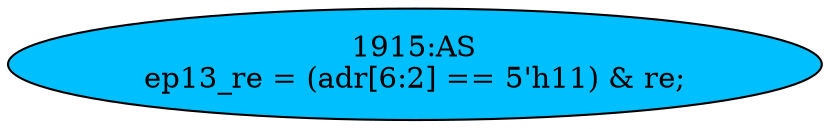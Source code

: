 strict digraph "" {
	node [label="\N"];
	"1915:AS"	 [ast="<pyverilog.vparser.ast.Assign object at 0x7f0a38d99790>",
		def_var="['ep13_re']",
		fillcolor=deepskyblue,
		label="1915:AS
ep13_re = (adr[6:2] == 5'h11) & re;",
		statements="[]",
		style=filled,
		typ=Assign,
		use_var="['adr', 're']"];
}
